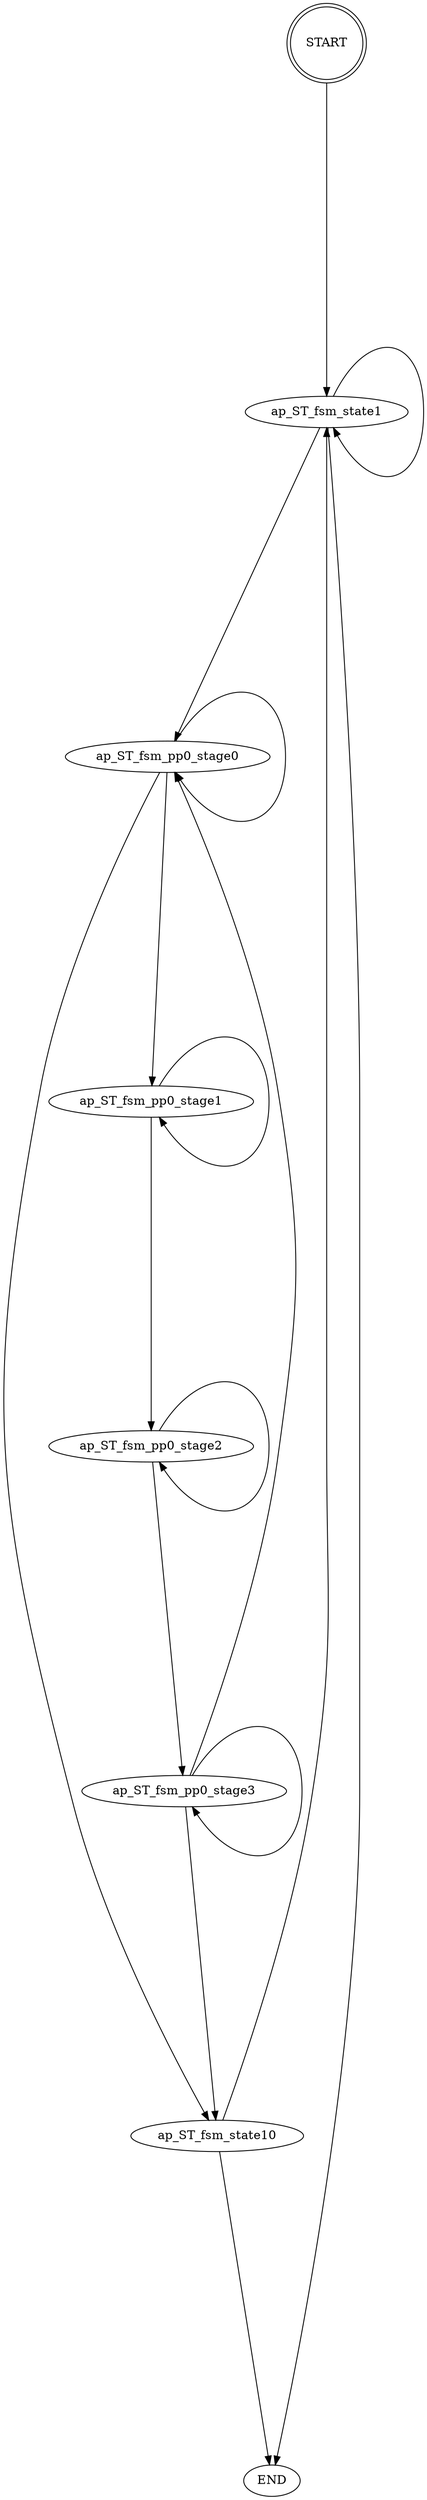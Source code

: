 digraph "" {
 graph [ranksep=5.0];
edge [color=black,
len=2.0
];
START    [shape=doublecircle];
START -> ap_ST_fsm_state1;
ap_ST_fsm_state1 -> ap_ST_fsm_pp0_stage0;
ap_ST_fsm_state1 -> ap_ST_fsm_state1;
ap_ST_fsm_state1 -> END;
ap_ST_fsm_pp0_stage0 -> ap_ST_fsm_pp0_stage1;
ap_ST_fsm_pp0_stage0 -> ap_ST_fsm_state10;
ap_ST_fsm_pp0_stage0 -> ap_ST_fsm_pp0_stage0;
ap_ST_fsm_pp0_stage1 -> ap_ST_fsm_pp0_stage2;
ap_ST_fsm_pp0_stage1 -> ap_ST_fsm_pp0_stage1;
ap_ST_fsm_pp0_stage2 -> ap_ST_fsm_pp0_stage3;
ap_ST_fsm_pp0_stage2 -> ap_ST_fsm_pp0_stage2;
ap_ST_fsm_pp0_stage3 -> ap_ST_fsm_pp0_stage0;
ap_ST_fsm_pp0_stage3 -> ap_ST_fsm_state10;
ap_ST_fsm_pp0_stage3 -> ap_ST_fsm_pp0_stage3;
ap_ST_fsm_state10 -> ap_ST_fsm_state1;
ap_ST_fsm_state10 -> END;
}
